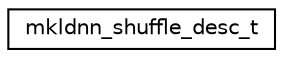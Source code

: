 digraph "Graphical Class Hierarchy"
{
  edge [fontname="Helvetica",fontsize="10",labelfontname="Helvetica",labelfontsize="10"];
  node [fontname="Helvetica",fontsize="10",shape=record];
  rankdir="LR";
  Node1 [label="mkldnn_shuffle_desc_t",height=0.2,width=0.4,color="black", fillcolor="white", style="filled",URL="$structmkldnn__shuffle__desc__t.html"];
}
